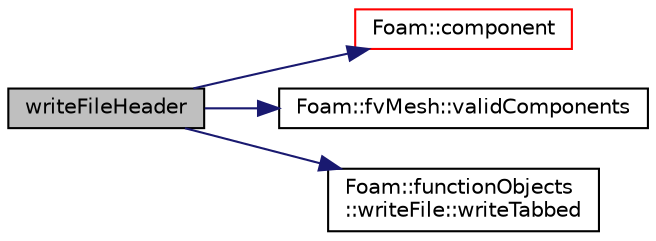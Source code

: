 digraph "writeFileHeader"
{
  bgcolor="transparent";
  edge [fontname="Helvetica",fontsize="10",labelfontname="Helvetica",labelfontsize="10"];
  node [fontname="Helvetica",fontsize="10",shape=record];
  rankdir="LR";
  Node1 [label="writeFileHeader",height=0.2,width=0.4,color="black", fillcolor="grey75", style="filled" fontcolor="black"];
  Node1 -> Node2 [color="midnightblue",fontsize="10",style="solid",fontname="Helvetica"];
  Node2 [label="Foam::component",height=0.2,width=0.4,color="red",URL="$namespaceFoam.html#a38788135ad21a6daaf3af2a761b33508"];
  Node1 -> Node3 [color="midnightblue",fontsize="10",style="solid",fontname="Helvetica"];
  Node3 [label="Foam::fvMesh::validComponents",height=0.2,width=0.4,color="black",URL="$classFoam_1_1fvMesh.html#a71313658bea8968233c280d7ad467db1",tooltip="Return a labelType of valid component indicators. "];
  Node1 -> Node4 [color="midnightblue",fontsize="10",style="solid",fontname="Helvetica"];
  Node4 [label="Foam::functionObjects\l::writeFile::writeTabbed",height=0.2,width=0.4,color="black",URL="$classFoam_1_1functionObjects_1_1writeFile.html#aa67ec2f6b5e0d2622e654f824b9d796c",tooltip="Write a tabbed string to stream. "];
}
